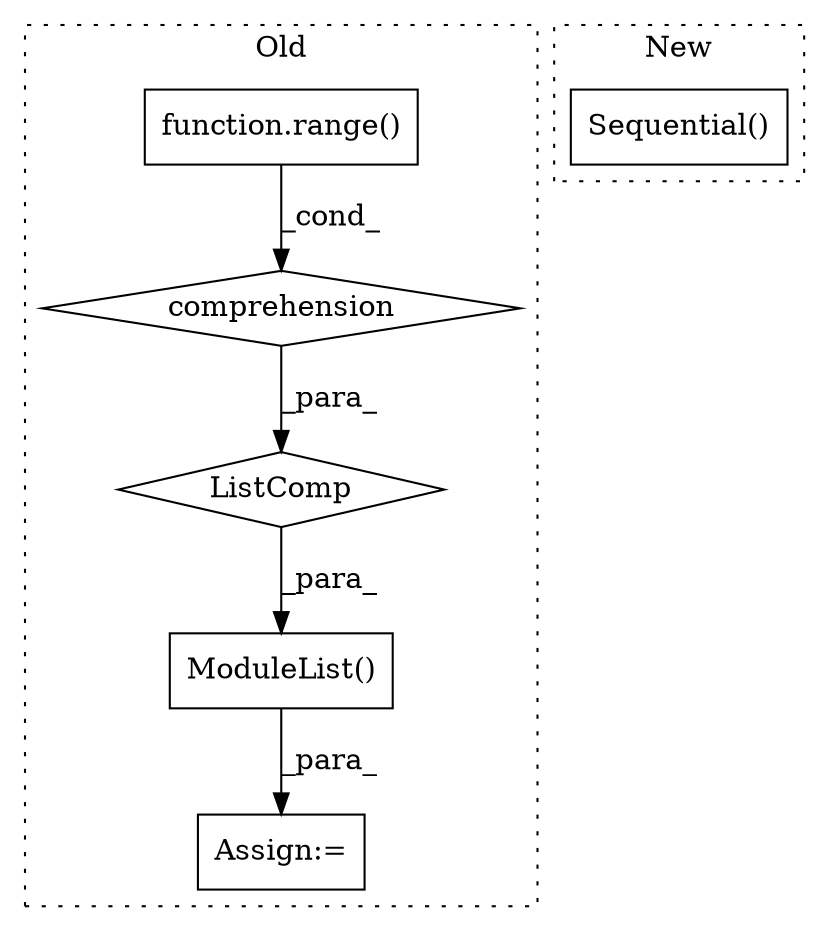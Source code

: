 digraph G {
subgraph cluster0 {
1 [label="ListComp" a="106" s="2829" l="32" shape="diamond"];
3 [label="function.range()" a="75" s="2852,2859" l="6,1" shape="box"];
4 [label="comprehension" a="45" s="2843" l="3" shape="diamond"];
5 [label="ModuleList()" a="75" s="2815,2861" l="14,1" shape="box"];
6 [label="Assign:=" a="68" s="2812" l="3" shape="box"];
label = "Old";
style="dotted";
}
subgraph cluster1 {
2 [label="Sequential()" a="75" s="4269,4284" l="14,67" shape="box"];
label = "New";
style="dotted";
}
1 -> 5 [label="_para_"];
3 -> 4 [label="_cond_"];
4 -> 1 [label="_para_"];
5 -> 6 [label="_para_"];
}